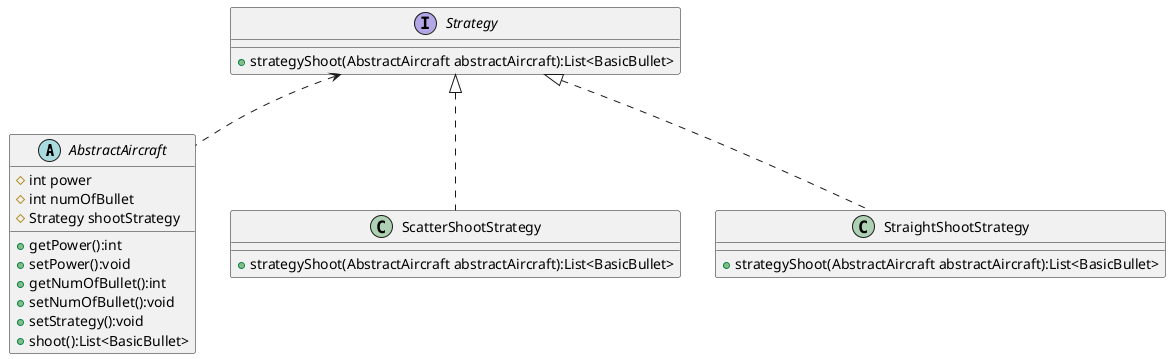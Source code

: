 @startuml

abstract class AbstractAircraft{

    '射击需要的参数以及射击策略
    # int power
    # int numOfBullet
    # Strategy shootStrategy

    +getPower():int
    +setPower():void
    +getNumOfBullet():int
    +setNumOfBullet():void
    +setStrategy():void
    +shoot():List<BasicBullet>
}

interface Strategy {
    +strategyShoot(AbstractAircraft abstractAircraft):List<BasicBullet>
}

Strategy <.. AbstractAircraft

class ScatterShootStrategy {
    +strategyShoot(AbstractAircraft abstractAircraft):List<BasicBullet>
}

class StraightShootStrategy {
    +strategyShoot(AbstractAircraft abstractAircraft):List<BasicBullet>
}

Strategy <|.. ScatterShootStrategy
Strategy <|.. StraightShootStrategy





@enduml